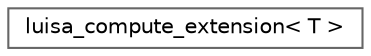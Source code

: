 digraph "类继承关系图"
{
 // LATEX_PDF_SIZE
  bgcolor="transparent";
  edge [fontname=Helvetica,fontsize=10,labelfontname=Helvetica,labelfontsize=10];
  node [fontname=Helvetica,fontsize=10,shape=box,height=0.2,width=0.4];
  rankdir="LR";
  Node0 [id="Node000000",label="luisa_compute_extension\< T \>",height=0.2,width=0.4,color="grey40", fillcolor="white", style="filled",URL="$structluisa__compute__extension.html",tooltip=" "];
}
